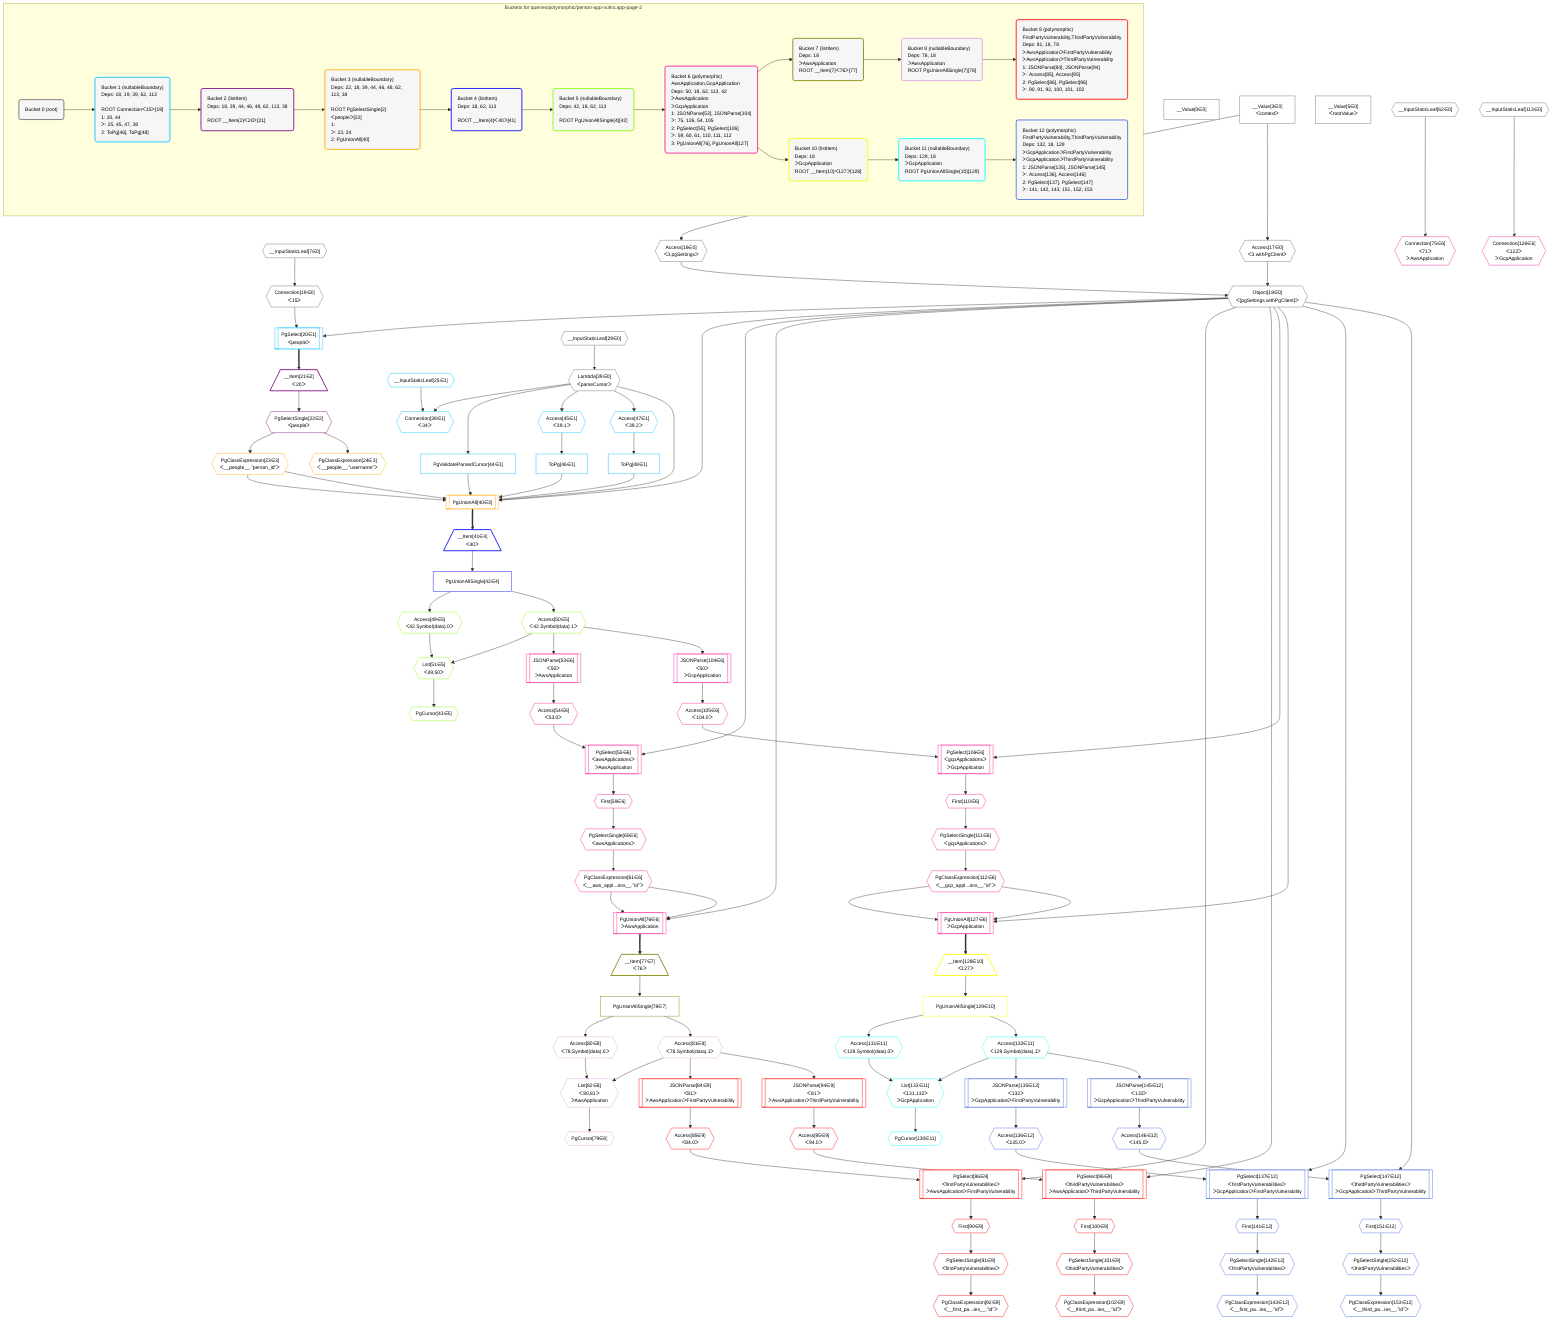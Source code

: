 %%{init: {'themeVariables': { 'fontSize': '12px'}}}%%
graph TD
    classDef path fill:#eee,stroke:#000,color:#000
    classDef plan fill:#fff,stroke-width:1px,color:#000
    classDef itemplan fill:#fff,stroke-width:2px,color:#000
    classDef unbatchedplan fill:#dff,stroke-width:1px,color:#000
    classDef sideeffectplan fill:#fcc,stroke-width:2px,color:#000
    classDef bucket fill:#f6f6f6,color:#000,stroke-width:2px,text-align:left


    %% define steps
    __Value0["__Value[0∈0]"]:::plan
    __Value3["__Value[3∈0]<br />ᐸcontextᐳ"]:::plan
    __Value5["__Value[5∈0]<br />ᐸrootValueᐳ"]:::plan
    __InputStaticLeaf7{{"__InputStaticLeaf[7∈0]"}}:::plan
    Access16{{"Access[16∈0]<br />ᐸ3.pgSettingsᐳ"}}:::plan
    Access17{{"Access[17∈0]<br />ᐸ3.withPgClientᐳ"}}:::plan
    Object18{{"Object[18∈0]<br />ᐸ{pgSettings,withPgClient}ᐳ"}}:::plan
    Connection19{{"Connection[19∈0]<br />ᐸ15ᐳ"}}:::plan
    PgSelect20[["PgSelect[20∈1]<br />ᐸpeopleᐳ"]]:::plan
    __Item21[/"__Item[21∈2]<br />ᐸ20ᐳ"\]:::itemplan
    PgSelectSingle22{{"PgSelectSingle[22∈2]<br />ᐸpeopleᐳ"}}:::plan
    PgClassExpression23{{"PgClassExpression[23∈3]<br />ᐸ__people__.”person_id”ᐳ"}}:::plan
    PgClassExpression24{{"PgClassExpression[24∈3]<br />ᐸ__people__.”username”ᐳ"}}:::plan
    __InputStaticLeaf25{{"__InputStaticLeaf[25∈1]"}}:::plan
    __InputStaticLeaf29{{"__InputStaticLeaf[29∈0]"}}:::plan
    Lambda39{{"Lambda[39∈0]<br />ᐸparseCursorᐳ"}}:::plan
    Connection38{{"Connection[38∈1]<br />ᐸ34ᐳ"}}:::plan
    PgValidateParsedCursor44["PgValidateParsedCursor[44∈1]"]:::plan
    Access45{{"Access[45∈1]<br />ᐸ39.1ᐳ"}}:::plan
    ToPg46["ToPg[46∈1]"]:::plan
    Access47{{"Access[47∈1]<br />ᐸ39.2ᐳ"}}:::plan
    ToPg48["ToPg[48∈1]"]:::plan
    PgUnionAll40[["PgUnionAll[40∈3]"]]:::plan
    __Item41[/"__Item[41∈4]<br />ᐸ40ᐳ"\]:::itemplan
    PgUnionAllSingle42["PgUnionAllSingle[42∈4]"]:::plan
    Access49{{"Access[49∈5]<br />ᐸ42.Symbol(data).0ᐳ"}}:::plan
    Access50{{"Access[50∈5]<br />ᐸ42.Symbol(data).1ᐳ"}}:::plan
    List51{{"List[51∈5]<br />ᐸ49,50ᐳ"}}:::plan
    PgCursor43{{"PgCursor[43∈5]"}}:::plan
    JSONParse53[["JSONParse[53∈6]<br />ᐸ50ᐳ<br />ᐳAwsApplication"]]:::plan
    Access54{{"Access[54∈6]<br />ᐸ53.0ᐳ"}}:::plan
    PgSelect55[["PgSelect[55∈6]<br />ᐸawsApplicationsᐳ<br />ᐳAwsApplication"]]:::plan
    First59{{"First[59∈6]"}}:::plan
    PgSelectSingle60{{"PgSelectSingle[60∈6]<br />ᐸawsApplicationsᐳ"}}:::plan
    PgClassExpression61{{"PgClassExpression[61∈6]<br />ᐸ__aws_appl...ons__.”id”ᐳ"}}:::plan
    __InputStaticLeaf62{{"__InputStaticLeaf[62∈0]"}}:::plan
    Connection75{{"Connection[75∈6]<br />ᐸ71ᐳ<br />ᐳAwsApplication"}}:::plan
    PgUnionAll76[["PgUnionAll[76∈6]<br />ᐳAwsApplication"]]:::plan
    __Item77[/"__Item[77∈7]<br />ᐸ76ᐳ"\]:::itemplan
    PgUnionAllSingle78["PgUnionAllSingle[78∈7]"]:::plan
    Access80{{"Access[80∈8]<br />ᐸ78.Symbol(data).0ᐳ"}}:::plan
    Access81{{"Access[81∈8]<br />ᐸ78.Symbol(data).1ᐳ"}}:::plan
    List82{{"List[82∈8]<br />ᐸ80,81ᐳ<br />ᐳAwsApplication"}}:::plan
    PgCursor79{{"PgCursor[79∈8]"}}:::plan
    JSONParse84[["JSONParse[84∈9]<br />ᐸ81ᐳ<br />ᐳAwsApplicationᐳFirstPartyVulnerability"]]:::plan
    Access85{{"Access[85∈9]<br />ᐸ84.0ᐳ"}}:::plan
    PgSelect86[["PgSelect[86∈9]<br />ᐸfirstPartyVulnerabilitiesᐳ<br />ᐳAwsApplicationᐳFirstPartyVulnerability"]]:::plan
    First90{{"First[90∈9]"}}:::plan
    PgSelectSingle91{{"PgSelectSingle[91∈9]<br />ᐸfirstPartyVulnerabilitiesᐳ"}}:::plan
    PgClassExpression92{{"PgClassExpression[92∈9]<br />ᐸ__first_pa...ies__.”id”ᐳ"}}:::plan
    JSONParse94[["JSONParse[94∈9]<br />ᐸ81ᐳ<br />ᐳAwsApplicationᐳThirdPartyVulnerability"]]:::plan
    Access95{{"Access[95∈9]<br />ᐸ94.0ᐳ"}}:::plan
    PgSelect96[["PgSelect[96∈9]<br />ᐸthirdPartyVulnerabilitiesᐳ<br />ᐳAwsApplicationᐳThirdPartyVulnerability"]]:::plan
    First100{{"First[100∈9]"}}:::plan
    PgSelectSingle101{{"PgSelectSingle[101∈9]<br />ᐸthirdPartyVulnerabilitiesᐳ"}}:::plan
    PgClassExpression102{{"PgClassExpression[102∈9]<br />ᐸ__third_pa...ies__.”id”ᐳ"}}:::plan
    JSONParse104[["JSONParse[104∈6]<br />ᐸ50ᐳ<br />ᐳGcpApplication"]]:::plan
    Access105{{"Access[105∈6]<br />ᐸ104.0ᐳ"}}:::plan
    PgSelect106[["PgSelect[106∈6]<br />ᐸgcpApplicationsᐳ<br />ᐳGcpApplication"]]:::plan
    First110{{"First[110∈6]"}}:::plan
    PgSelectSingle111{{"PgSelectSingle[111∈6]<br />ᐸgcpApplicationsᐳ"}}:::plan
    PgClassExpression112{{"PgClassExpression[112∈6]<br />ᐸ__gcp_appl...ons__.”id”ᐳ"}}:::plan
    __InputStaticLeaf113{{"__InputStaticLeaf[113∈0]"}}:::plan
    Connection126{{"Connection[126∈6]<br />ᐸ122ᐳ<br />ᐳGcpApplication"}}:::plan
    PgUnionAll127[["PgUnionAll[127∈6]<br />ᐳGcpApplication"]]:::plan
    __Item128[/"__Item[128∈10]<br />ᐸ127ᐳ"\]:::itemplan
    PgUnionAllSingle129["PgUnionAllSingle[129∈10]"]:::plan
    Access131{{"Access[131∈11]<br />ᐸ129.Symbol(data).0ᐳ"}}:::plan
    Access132{{"Access[132∈11]<br />ᐸ129.Symbol(data).1ᐳ"}}:::plan
    List133{{"List[133∈11]<br />ᐸ131,132ᐳ<br />ᐳGcpApplication"}}:::plan
    PgCursor130{{"PgCursor[130∈11]"}}:::plan
    JSONParse135[["JSONParse[135∈12]<br />ᐸ132ᐳ<br />ᐳGcpApplicationᐳFirstPartyVulnerability"]]:::plan
    Access136{{"Access[136∈12]<br />ᐸ135.0ᐳ"}}:::plan
    PgSelect137[["PgSelect[137∈12]<br />ᐸfirstPartyVulnerabilitiesᐳ<br />ᐳGcpApplicationᐳFirstPartyVulnerability"]]:::plan
    First141{{"First[141∈12]"}}:::plan
    PgSelectSingle142{{"PgSelectSingle[142∈12]<br />ᐸfirstPartyVulnerabilitiesᐳ"}}:::plan
    PgClassExpression143{{"PgClassExpression[143∈12]<br />ᐸ__first_pa...ies__.”id”ᐳ"}}:::plan
    JSONParse145[["JSONParse[145∈12]<br />ᐸ132ᐳ<br />ᐳGcpApplicationᐳThirdPartyVulnerability"]]:::plan
    Access146{{"Access[146∈12]<br />ᐸ145.0ᐳ"}}:::plan
    PgSelect147[["PgSelect[147∈12]<br />ᐸthirdPartyVulnerabilitiesᐳ<br />ᐳGcpApplicationᐳThirdPartyVulnerability"]]:::plan
    First151{{"First[151∈12]"}}:::plan
    PgSelectSingle152{{"PgSelectSingle[152∈12]<br />ᐸthirdPartyVulnerabilitiesᐳ"}}:::plan
    PgClassExpression153{{"PgClassExpression[153∈12]<br />ᐸ__third_pa...ies__.”id”ᐳ"}}:::plan

    %% plan dependencies
    __Value3 --> Access16
    __Value3 --> Access17
    Access16 & Access17 --> Object18
    __InputStaticLeaf7 --> Connection19
    Object18 & Connection19 --> PgSelect20
    PgSelect20 ==> __Item21
    __Item21 --> PgSelectSingle22
    PgSelectSingle22 --> PgClassExpression23
    PgSelectSingle22 --> PgClassExpression24
    __InputStaticLeaf29 --> Lambda39
    __InputStaticLeaf25 & Lambda39 --> Connection38
    Lambda39 --> PgValidateParsedCursor44
    Lambda39 --> Access45
    Access45 --> ToPg46
    Lambda39 --> Access47
    Access47 --> ToPg48
    Object18 & PgClassExpression23 & PgClassExpression23 & Lambda39 & PgValidateParsedCursor44 & ToPg46 & ToPg48 --> PgUnionAll40
    PgUnionAll40 ==> __Item41
    __Item41 --> PgUnionAllSingle42
    PgUnionAllSingle42 --> Access49
    PgUnionAllSingle42 --> Access50
    Access49 & Access50 --> List51
    List51 --> PgCursor43
    Access50 --> JSONParse53
    JSONParse53 --> Access54
    Object18 & Access54 --> PgSelect55
    PgSelect55 --> First59
    First59 --> PgSelectSingle60
    PgSelectSingle60 --> PgClassExpression61
    __InputStaticLeaf62 --> Connection75
    Object18 & PgClassExpression61 & PgClassExpression61 --> PgUnionAll76
    PgUnionAll76 ==> __Item77
    __Item77 --> PgUnionAllSingle78
    PgUnionAllSingle78 --> Access80
    PgUnionAllSingle78 --> Access81
    Access80 & Access81 --> List82
    List82 --> PgCursor79
    Access81 --> JSONParse84
    JSONParse84 --> Access85
    Object18 & Access85 --> PgSelect86
    PgSelect86 --> First90
    First90 --> PgSelectSingle91
    PgSelectSingle91 --> PgClassExpression92
    Access81 --> JSONParse94
    JSONParse94 --> Access95
    Object18 & Access95 --> PgSelect96
    PgSelect96 --> First100
    First100 --> PgSelectSingle101
    PgSelectSingle101 --> PgClassExpression102
    Access50 --> JSONParse104
    JSONParse104 --> Access105
    Object18 & Access105 --> PgSelect106
    PgSelect106 --> First110
    First110 --> PgSelectSingle111
    PgSelectSingle111 --> PgClassExpression112
    __InputStaticLeaf113 --> Connection126
    Object18 & PgClassExpression112 & PgClassExpression112 --> PgUnionAll127
    PgUnionAll127 ==> __Item128
    __Item128 --> PgUnionAllSingle129
    PgUnionAllSingle129 --> Access131
    PgUnionAllSingle129 --> Access132
    Access131 & Access132 --> List133
    List133 --> PgCursor130
    Access132 --> JSONParse135
    JSONParse135 --> Access136
    Object18 & Access136 --> PgSelect137
    PgSelect137 --> First141
    First141 --> PgSelectSingle142
    PgSelectSingle142 --> PgClassExpression143
    Access132 --> JSONParse145
    JSONParse145 --> Access146
    Object18 & Access146 --> PgSelect147
    PgSelect147 --> First151
    First151 --> PgSelectSingle152
    PgSelectSingle152 --> PgClassExpression153

    subgraph "Buckets for queries/polymorphic/person-app-vulns.app-page-2"
    Bucket0("Bucket 0 (root)"):::bucket
    classDef bucket0 stroke:#696969
    class Bucket0,__Value0,__Value3,__Value5,__InputStaticLeaf7,Access16,Access17,Object18,Connection19,__InputStaticLeaf29,Lambda39,__InputStaticLeaf62,__InputStaticLeaf113 bucket0
    Bucket1("Bucket 1 (nullableBoundary)<br />Deps: 18, 19, 39, 62, 113<br /><br />ROOT Connectionᐸ15ᐳ[19]<br />1: 20, 44<br />ᐳ: 25, 45, 47, 38<br />2: ToPg[46], ToPg[48]"):::bucket
    classDef bucket1 stroke:#00bfff
    class Bucket1,PgSelect20,__InputStaticLeaf25,Connection38,PgValidateParsedCursor44,Access45,ToPg46,Access47,ToPg48 bucket1
    Bucket2("Bucket 2 (listItem)<br />Deps: 18, 39, 44, 46, 48, 62, 113, 38<br /><br />ROOT __Item{2}ᐸ20ᐳ[21]"):::bucket
    classDef bucket2 stroke:#7f007f
    class Bucket2,__Item21,PgSelectSingle22 bucket2
    Bucket3("Bucket 3 (nullableBoundary)<br />Deps: 22, 18, 39, 44, 46, 48, 62, 113, 38<br /><br />ROOT PgSelectSingle{2}ᐸpeopleᐳ[22]<br />1: <br />ᐳ: 23, 24<br />2: PgUnionAll[40]"):::bucket
    classDef bucket3 stroke:#ffa500
    class Bucket3,PgClassExpression23,PgClassExpression24,PgUnionAll40 bucket3
    Bucket4("Bucket 4 (listItem)<br />Deps: 18, 62, 113<br /><br />ROOT __Item{4}ᐸ40ᐳ[41]"):::bucket
    classDef bucket4 stroke:#0000ff
    class Bucket4,__Item41,PgUnionAllSingle42 bucket4
    Bucket5("Bucket 5 (nullableBoundary)<br />Deps: 42, 18, 62, 113<br /><br />ROOT PgUnionAllSingle{4}[42]"):::bucket
    classDef bucket5 stroke:#7fff00
    class Bucket5,PgCursor43,Access49,Access50,List51 bucket5
    Bucket6("Bucket 6 (polymorphic)<br />AwsApplication,GcpApplication<br />Deps: 50, 18, 62, 113, 42<br />ᐳAwsApplication<br />ᐳGcpApplication<br />1: JSONParse[53], JSONParse[104]<br />ᐳ: 75, 126, 54, 105<br />2: PgSelect[55], PgSelect[106]<br />ᐳ: 59, 60, 61, 110, 111, 112<br />3: PgUnionAll[76], PgUnionAll[127]"):::bucket
    classDef bucket6 stroke:#ff1493
    class Bucket6,JSONParse53,Access54,PgSelect55,First59,PgSelectSingle60,PgClassExpression61,Connection75,PgUnionAll76,JSONParse104,Access105,PgSelect106,First110,PgSelectSingle111,PgClassExpression112,Connection126,PgUnionAll127 bucket6
    Bucket7("Bucket 7 (listItem)<br />Deps: 18<br />ᐳAwsApplication<br />ROOT __Item{7}ᐸ76ᐳ[77]"):::bucket
    classDef bucket7 stroke:#808000
    class Bucket7,__Item77,PgUnionAllSingle78 bucket7
    Bucket8("Bucket 8 (nullableBoundary)<br />Deps: 78, 18<br />ᐳAwsApplication<br />ROOT PgUnionAllSingle{7}[78]"):::bucket
    classDef bucket8 stroke:#dda0dd
    class Bucket8,PgCursor79,Access80,Access81,List82 bucket8
    Bucket9("Bucket 9 (polymorphic)<br />FirstPartyVulnerability,ThirdPartyVulnerability<br />Deps: 81, 18, 78<br />ᐳAwsApplicationᐳFirstPartyVulnerability<br />ᐳAwsApplicationᐳThirdPartyVulnerability<br />1: JSONParse[84], JSONParse[94]<br />ᐳ: Access[85], Access[95]<br />2: PgSelect[86], PgSelect[96]<br />ᐳ: 90, 91, 92, 100, 101, 102"):::bucket
    classDef bucket9 stroke:#ff0000
    class Bucket9,JSONParse84,Access85,PgSelect86,First90,PgSelectSingle91,PgClassExpression92,JSONParse94,Access95,PgSelect96,First100,PgSelectSingle101,PgClassExpression102 bucket9
    Bucket10("Bucket 10 (listItem)<br />Deps: 18<br />ᐳGcpApplication<br />ROOT __Item{10}ᐸ127ᐳ[128]"):::bucket
    classDef bucket10 stroke:#ffff00
    class Bucket10,__Item128,PgUnionAllSingle129 bucket10
    Bucket11("Bucket 11 (nullableBoundary)<br />Deps: 129, 18<br />ᐳGcpApplication<br />ROOT PgUnionAllSingle{10}[129]"):::bucket
    classDef bucket11 stroke:#00ffff
    class Bucket11,PgCursor130,Access131,Access132,List133 bucket11
    Bucket12("Bucket 12 (polymorphic)<br />FirstPartyVulnerability,ThirdPartyVulnerability<br />Deps: 132, 18, 129<br />ᐳGcpApplicationᐳFirstPartyVulnerability<br />ᐳGcpApplicationᐳThirdPartyVulnerability<br />1: JSONParse[135], JSONParse[145]<br />ᐳ: Access[136], Access[146]<br />2: PgSelect[137], PgSelect[147]<br />ᐳ: 141, 142, 143, 151, 152, 153"):::bucket
    classDef bucket12 stroke:#4169e1
    class Bucket12,JSONParse135,Access136,PgSelect137,First141,PgSelectSingle142,PgClassExpression143,JSONParse145,Access146,PgSelect147,First151,PgSelectSingle152,PgClassExpression153 bucket12
    Bucket0 --> Bucket1
    Bucket1 --> Bucket2
    Bucket2 --> Bucket3
    Bucket3 --> Bucket4
    Bucket4 --> Bucket5
    Bucket5 --> Bucket6
    Bucket6 --> Bucket7 & Bucket10
    Bucket7 --> Bucket8
    Bucket8 --> Bucket9
    Bucket10 --> Bucket11
    Bucket11 --> Bucket12
    end